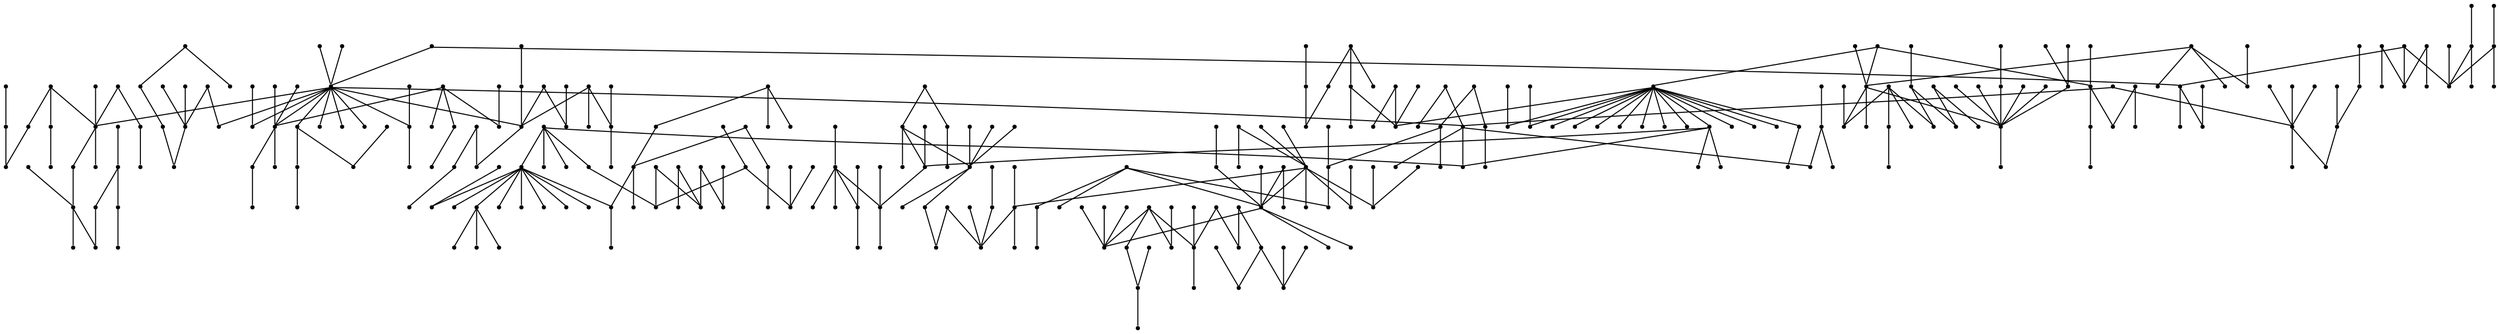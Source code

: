 strict graph  {
	graph [bb="0,0,746.92,563.16",
		overlap=vpsc,
		repulsiveforce=1.5,
		start=123
	];
	node [label="\N",
		penwidth=0.5,
		shape=point
	];
	1864	 [height=0.05,
		label=ethics,
		level=1,
		pos="-73.25000000000006,-32.450000000000045",
		width=0.05];
	1856	 [height=0.05,
		label=philosophy,
		level=1,
		pos="-72.25000000000006,-14.29000000000002",
		width=0.05];
	1864 -- 1856	 [pos="532.21,124.13 532.02,120.62 531.61,113.25 531.42,109.79"];
	3013	 [height=0.05,
		label="cell biology",
		level=1,
		pos="-285.0700000000001,273.03",
		width=0.05];
	315	 [height=0.05,
		label=biochemistry,
		level=1,
		pos="-281.7400000000001,256.77",
		width=0.05];
	3013 -- 315	 [pos="322.42,399.12 321.78,402.24 320.55,408.25 319.91,411.38"];
	1302	 [height=0.05,
		label="remote sensing",
		level=1,
		pos="-186.3800000000001,-67.856",
		width=0.05];
	1264	 [height=0.05,
		label=hydrology,
		level=1,
		pos="-199.56000000000012,-51.90500000000003",
		width=0.05];
	1302 -- 1264	 [pos="406.23,86.983 408.68,84.021 414.18,77.358 416.78,74.211"];
	1338	 [height=0.05,
		label=gis,
		level=1,
		pos="-175.12000000000012,-80.68299999999999",
		width=0.05];
	1302 -- 1338	 [pos="419.57,70.931 421.73,68.469 425.89,63.733 428.06,61.263"];
	345	 [height=0.05,
		label=evolution,
		level=1,
		pos="-168.6400000000001,84.44",
		width=0.05];
	384	 [height=0.05,
		label="population genetics",
		level=1,
		pos="-156.6400000000001,86.97999999999999",
		width=0.05];
	345 -- 384	 [pos="437.8,225.2 440.02,225.67 443.69,226.44 445.95,226.92"];
	374	 [height=0.05,
		label=ecology,
		level=1,
		pos="-180.99000000000012,27.180000000000007",
		width=0.05];
	345 -- 374	 [pos="435.52,222.9 433.64,214.2 425.91,178.34 424,169.51"];
	373	 [height=0.05,
		label=development,
		level=1,
		pos="-200.8300000000001,86.38",
		width=0.05];
	345 -- 373	 [pos="433.82,224.93 427.89,225.28 411.15,226.29 405.58,226.63"];
	326	 [height=0.05,
		label=genomics,
		level=1,
		pos="-140.9600000000001,139.68",
		width=0.05];
	345 -- 326	 [pos="462.69,278.21 458.49,269.82 441.15,235.22 436.88,226.7"];
	382	 [height=0.05,
		label=phylogenetics,
		level=1,
		pos="-168.99000000000012,71.23",
		width=0.05];
	345 -- 382	 [pos="435.87,222.74 435.81,220.18 435.69,215.87 435.63,213.43"];
	13	 [height=0.05,
		label=combustion,
		level=1,
		pos="-540.091,26.79000000000002",
		width=0.05];
	2	 [height=0.05,
		label=energy,
		level=1,
		pos="-522.3570000000001,23.00999999999999",
		width=0.05];
	13 -- 2	 [pos="80.315,163.78 76.884,164.51 69.691,166.04 66.31,166.76"];
	2152	 [height=0.05,
		label=cfd,
		level=1,
		pos="-550.2770000000002,36.30999999999999",
		width=0.05];
	13 -- 2152	 [pos="62.887,168.63 60.918,170.48 57.594,173.58 55.709,175.35"];
	561	 [height=0.05,
		label=sociology,
		level=1,
		pos="-154.91000000000008,309.40999999999997",
		width=0.05];
	555	 [height=0.05,
		label=education,
		level=1,
		pos="-167.6400000000001,320.08",
		width=0.05];
	561 -- 555	 [pos="438.49,459.14 440.93,457.09 445.63,453.15 448.08,451.09"];
	1708	 [height=0.05,
		label=demography,
		level=1,
		pos="-139.7700000000001,308.40999999999997",
		width=0.05];
	561 -- 1708	 [pos="451.51,449.65 454.42,449.46 460.01,449.09 462.93,448.9"];
	1707	 [height=0.05,
		label=criminology,
		level=1,
		pos="-147.93000000000012,297.46",
		width=0.05];
	561 -- 1707	 [pos="450.75,447.91 452.1,445.59 454.38,441.69 455.67,439.48"];
	1706	 [height=0.05,
		label=anthropology,
		level=1,
		pos="-167.17000000000013,304.24",
		width=0.05];
	561 -- 1706	 [pos="447.74,448.96 445.37,447.96 441.37,446.28 439.11,445.32"];
	467	 [height=0.05,
		label=psychology,
		level=1,
		pos="-200.7800000000001,287.03999999999996",
		width=0.05];
	327	 [height=0.05,
		label=neuroscience,
		level=1,
		pos="-212.16000000000008,230.5",
		width=0.05];
	467 -- 327	 [pos="392.79,372.74 394.52,381.33 401.65,416.73 403.4,425.45"];
	467 -- 555	 [pos="405.22,428.82 410.67,434.25 430.17,453.7 435.55,459.07"];
	556	 [height=0.05,
		label="cognitive neuroscience",
		level=1,
		pos="-220.5800000000001,324.11",
		width=0.05];
	467 -- 556	 [pos="402.94,428.99 399.74,434.98 388.45,456.12 385,462.58"];
	1741	 [height=0.05,
		label=econometrics,
		level=1,
		pos="29.969999999999914,72.30999999999999",
		width=0.05];
	1760	 [height=0.05,
		label=economics,
		level=1,
		pos="42.89999999999998,53.13999999999997",
		width=0.05];
	1741 -- 1760	 [pos="635.55,211.17 637.93,207.64 643.87,198.84 646.35,195.16"];
	844	 [height=0.05,
		label=statistics,
		level=1,
		pos="17.6099999999999,94.11999999999998",
		width=0.05];
	1741 -- 844	 [pos="623.15,232.77 625.43,228.75 631.1,218.74 633.47,214.56"];
	3431	 [height=0.05,
		label="materials chemistry",
		level=1,
		pos="-495.09000000000015,21.410000000000025",
		width=0.05];
	30	 [height=0.05,
		label="inorganic chemistry",
		level=1,
		pos="-504.5830000000001,34.00999999999998",
		width=0.05];
	3431 -- 30	 [pos="101.15,172.83 102.97,170.41 106.48,165.75 108.31,163.33"];
	1417	 [height=0.05,
		label="formal methods",
		level=1,
		pos="24.829999999999927,-42.051000000000045",
		width=0.05];
	1397	 [height=0.05,
		label="software engineering",
		level=1,
		pos="9.729999999999905,-28.700000000000045",
		width=0.05];
	1417 -- 1397	 [pos="615.69,110.43 618.5,107.95 624.8,102.37 627.78,99.737"];
	115	 [height=0.05,
		label=nanoscience,
		level=1,
		pos="-478.08000000000015,168.63",
		width=0.05];
	69	 [height=0.05,
		label=nanotechnology,
		level=1,
		pos="-493.22,167.47999999999996",
		width=0.05];
	115 -- 69	 [pos="113.2,307.98 116.11,308.2 121.7,308.62 124.62,308.84"];
	739	 [height=0.05,
		label=biodiversity,
		level=1,
		pos="-178.8900000000001,6.089999999999975",
		width=0.05];
	374 -- 739	 [pos="423.77,165.59 424.16,161.68 425.04,152.86 425.45,148.7"];
	733	 [height=0.05,
		label=conservation,
		level=1,
		pos="-196.41000000000008,14.810000000000002",
		width=0.05];
	374 -- 733	 [pos="422.15,166.4 419.29,164.1 412.85,158.94 409.81,156.5"];
	726	 [height=0.05,
		label="conservation biology",
		level=1,
		pos="-157.24000000000012,12.70999999999998",
		width=0.05];
	374 -- 726	 [pos="425.13,166.59 429.43,163.97 441.4,156.68 445.73,154.04"];
	732	 [height=0.05,
		label=entomology,
		level=1,
		pos="-173.35000000000008,16.44999999999999",
		width=0.05];
	374 -- 732	 [pos="424.77,165.86 426.25,163.79 428.75,160.28 430.16,158.3"];
	768	 [height=0.05,
		label=biogeography,
		level=1,
		pos="-189.0900000000001,7.910000000000025",
		width=0.05];
	374 -- 768	 [pos="422.83,165.76 421.32,162.18 417.94,154.14 416.34,150.34"];
	728	 [height=0.05,
		label=biology,
		level=1,
		pos="-204.54000000000013,26.980000000000018",
		width=0.05];
	374 -- 728	 [pos="421.73,167.52 417.39,167.49 406.59,167.4 402.07,167.36"];
	727	 [height=0.05,
		label="climate change",
		level=1,
		pos="-191.6300000000001,-15.629999999999995",
		width=0.05];
	374 -- 727	 [pos="423.12,165.7 421.37,158.66 415.11,133.46 413.38,126.51"];
	729	 [height=0.05,
		label="evolutionary biology",
		level=1,
		pos="-168.9600000000001,32.11999999999999",
		width=0.05];
	374 -- 729	 [pos="425.46,168.31 427.78,169.26 431.71,170.88 433.93,171.79"];
	744	 [height=0.05,
		label="environmental science",
		level=1,
		pos="-193.47000000000008,30.959999999999965",
		width=0.05];
	374 -- 744	 [pos="421.63,168.13 419.21,168.86 415.14,170.09 412.83,170.79"];
	493	 [height=0.05,
		label=pharmacology,
		level=1,
		pos="-224.17000000000013,219.34999999999997",
		width=0.05];
	327 -- 493	 [pos="390.94,369.49 388.63,367.35 384.2,363.24 381.88,361.09"];
	476	 [height=0.05,
		label=neuroimaging,
		level=1,
		pos="-213.5700000000001,250.7",
		width=0.05];
	327 -- 476	 [pos="392.28,372.72 392.02,376.48 391.43,384.92 391.15,388.9"];
	481	 [height=0.05,
		label=neurodegeneration,
		level=1,
		pos="-203.81000000000012,212.76999999999998",
		width=0.05];
	327 -- 481	 [pos="393.18,369.22 394.73,365.93 398.22,358.52 399.87,355.02"];
	313	 [height=0.05,
		label=genetics,
		level=1,
		pos="-197.66000000000008,187.27999999999997",
		width=0.05];
	327 -- 313	 [pos="406.28,329.5 403.9,336.61 395.37,362.04 393.01,369.06"];
	489	 [height=0.05,
		label=neurology,
		level=1,
		pos="-221.7700000000001,243.14",
		width=0.05];
	327 -- 489	 [pos="391.23,372.41 389.39,374.84 385.84,379.5 383.99,381.94"];
	506	 [height=0.05,
		label=autism,
		level=1,
		pos="-200.2600000000001,236.38",
		width=0.05];
	327 -- 506	 [pos="394.27,371.78 396.57,372.91 400.45,374.83 402.65,375.92"];
	474	 [height=0.05,
		label="biomedical engineering",
		level=1,
		pos="-229.41000000000008,236.09999999999997",
		width=0.05];
	327 -- 474	 [pos="390.56,371.46 387.22,372.54 380.23,374.82 376.94,375.88"];
	472	 [height=0.05,
		label=psychiatry,
		level=1,
		pos="-227.67000000000013,252.56",
		width=0.05];
	327 -- 472	 [pos="391.19,372.59 388.33,376.65 381.22,386.78 378.24,391.01"];
	488	 [height=0.05,
		label=fmri,
		level=1,
		pos="-190.0900000000001,220.95",
		width=0.05];
	327 -- 488	 [pos="394.14,370.11 398.21,368.35 408.33,363.97 412.57,362.14"];
	533	 [height=0.05,
		label=physiology,
		level=1,
		pos="-203.8800000000001,247.33999999999997",
		width=0.05];
	327 -- 533	 [pos="393.3,372.66 394.9,375.92 398.26,382.75 399.84,385.96"];
	473	 [height=0.05,
		label=stress,
		level=1,
		pos="-190.0200000000001,239.64",
		width=0.05];
	327 -- 473	 [pos="394.15,371.58 398.22,373.26 408.38,377.45 412.63,379.21"];
	525	 [height=0.05,
		label=neurobiology,
		level=1,
		pos="-231.48000000000013,226.27999999999997",
		width=0.05];
	327 -- 525	 [pos="390.63,370.47 387.04,369.69 378.97,367.93 375.16,367.1"];
	471	 [height=0.05,
		label=addiction,
		level=1,
		pos="-214.68000000000012,214.20999999999998",
		width=0.05];
	327 -- 471	 [pos="392.1,368.86 391.62,365.74 390.68,359.72 390.2,356.59"];
	485	 [height=0.05,
		label=vision,
		level=1,
		pos="-202.91000000000008,222.44",
		width=0.05];
	327 -- 485	 [pos="393.85,369.6 395.48,368.18 398.12,365.88 399.87,364.35"];
	470	 [height=0.05,
		label=cognition,
		level=1,
		pos="-217.98800000000006,222.42000000000002",
		width=0.05];
	327 -- 470	 [pos="391.16,369.12 386.36,362.48 369.21,338.7 364.48,332.14"];
	3177	 [height=0.05,
		label="statistical mechanics",
		level=1,
		pos="-309.5300000000001,310.49",
		width=0.05];
	3012	 [height=0.05,
		label=biophysics,
		level=1,
		pos="-303.3100000000001,291.38",
		width=0.05];
	3177 -- 3012	 [pos="300.68,433.51 299.53,437.05 296.93,445.03 295.71,448.8"];
	70	 [height=0.05,
		label=physics,
		level=1,
		pos="-540.5190000000001,162.75",
		width=0.05];
	619	 [height=0.05,
		label=mathematics,
		level=1,
		pos="-550.235,165.59999999999997",
		width=0.05];
	70 -- 619	 [pos="62.177,303.66 60.413,304.18 57.79,304.95 56.072,305.45"];
	618	 [height=0.05,
		label=astrophysics,
		level=1,
		pos="-549.1330000000002,181.0",
		width=0.05];
	70 -- 618	 [pos="63.256,304.8 61.657,308.18 58.058,315.8 56.359,319.4"];
	51	 [height=0.05,
		label="materials science",
		level=1,
		pos="-518.205,132.3",
		width=0.05];
	70 -- 51	 [pos="85.165,274.3 81.255,279.63 68.911,296.48 65.15,301.61"];
	617	 [height=0.05,
		label=optics,
		level=1,
		pos="-561.2490000000001,186.66999999999996",
		width=0.05];
	70 -- 617	 [pos="62.691,304.68 58.944,309.01 48.499,321.06 44.714,325.42"];
	3961	 [height=0.05,
		label="social media",
		level=1,
		pos="-231.03600000000006,205.7988",
		width=0.05];
	3551	 [height=0.05,
		label="political communication",
		level=1,
		pos="-230.68320000000006,206.42680000000001",
		width=0.05];
	3961 -- 3551	 [pos="259.89,192.31 258.2,189.29 254.94,183.5 253.24,180.47"];
	3123	 [height=0.05,
		label="dynamical systems",
		level=1,
		pos="93.54999999999995,138.18",
		width=0.05];
	2377	 [height=0.05,
		label=control,
		level=1,
		pos="78.95999999999992,141.44",
		width=0.05];
	3123 -- 2377	 [pos="685.31,281.4 688.11,280.77 693.5,279.57 696.31,278.94"];
	3463	 [height=0.05,
		label=modeling,
		level=1,
		pos="104.66999999999996,89.35999999999999",
		width=0.05];
	1464	 [height=0.05,
		label=simulation,
		level=1,
		pos="82.59999999999991,88.39999999999998",
		width=0.05];
	3463 -- 1464	 [pos="689.21,228.85 693.48,229.04 703.3,229.46 707.4,229.64"];
	854	 [height=0.05,
		label="data science",
		level=1,
		pos="-10.60000000000008,117.34999999999997",
		width=0.05];
	659	 [height=0.05,
		label="machine learning",
		level=1,
		pos="2.839999999999918,117.86000000000001",
		width=0.05];
	854 -- 659	 [pos="605.31,258.14 602.71,258.04 598.32,257.87 595.84,257.78"];
	644	 [height=0.05,
		label=nanophotonics,
		level=1,
		pos="-584.573,257.62",
		width=0.05];
	633	 [height=0.05,
		label=plasmonics,
		level=1,
		pos="-577.496,236.27999999999997",
		width=0.05];
	644 -- 633	 [pos="26.421,378.61 25.053,382.74 21.902,392.24 20.589,396.2"];
	3250	 [height=0.05,
		label="quantum optics",
		level=1,
		pos="-582.2710000000001,275.15999999999997",
		width=0.05];
	644 -- 3250	 [pos="20.244,399.86 20.689,403.25 21.623,410.36 22.061,413.71"];
	2571	 [height=0.05,
		label=geology,
		level=1,
		pos="-225.8900000000001,-95.19799999999998",
		width=0.05];
	1305	 [height=0.05,
		label=geomorphology,
		level=1,
		pos="-214.62000000000012,-74.97400000000005",
		width=0.05];
	2571 -- 1305	 [pos="389.06,63.799 386.99,60.074 381.82,50.794 379.66,46.913"];
	2586	 [height=0.05,
		label=geophysics,
		level=1,
		pos="-239.7700000000001,-96.26100000000002",
		width=0.05];
	2571 -- 2586	 [pos="376.51,44.996 373.83,44.791 369.3,44.444 366.73,44.247"];
	2584	 [height=0.05,
		label=geochemistry,
		level=1,
		pos="-229.5100000000001,-113.16899999999998",
		width=0.05];
	2571 -- 2584	 [pos="378.3,43.239 377.6,39.762 376.13,32.473 375.44,29.046"];
	247	 [height=0.05,
		label=inflammation,
		level=1,
		pos="-347.5000000000001,195.62",
		width=0.05];
	205	 [height=0.05,
		label=immunology,
		level=1,
		pos="-342.42000000000013,210.45",
		width=0.05];
	247 -- 205	 [pos="261.53,348.99 260.56,346.14 258.68,340.66 257.7,337.81"];
	12	 [height=0.05,
		label=catalysis,
		level=1,
		pos="-518.9190000000001,46.89999999999996",
		width=0.05];
	12 -- 30	 [pos="87.409,185.68 90.28,183.1 95.92,178.03 98.56,175.65"];
	12 -- 2	 [pos="85.381,185.38 84.735,180.9 83.107,169.58 82.472,165.17"];
	29	 [height=0.05,
		label="organic chemistry",
		level=1,
		pos="-521.2940000000001,41.40599999999999",
		width=0.05];
	12 -- 29	 [pos="84.872,185.45 82.725,180.49 76.742,166.65 74.573,161.64"];
	28	 [height=0.05,
		label=electrochemistry,
		level=1,
		pos="-514.6210000000001,87.75",
		width=0.05];
	12 -- 28	 [pos="89.718,225.91 88.965,218.75 86.587,196.16 85.863,189.27"];
	1243	 [height=0.05,
		label=microfluidics,
		level=1,
		pos="-517.9140000000001,201.58999999999997",
		width=0.05];
	109	 [height=0.05,
		label=mems,
		level=1,
		pos="-505.0250000000001,185.84999999999997",
		width=0.05];
	1243 -- 109	 [pos="98.355,327.66 95.962,330.59 90.578,337.16 88.036,340.27"];
	154	 [height=0.05,
		label=bioengineering,
		level=1,
		pos="-448.3900000000001,224.01999999999998",
		width=0.05];
	133	 [height=0.05,
		label=biomaterials,
		level=1,
		pos="-446.9100000000001,206.59999999999997",
		width=0.05];
	154 -- 133	 [pos="157.5,348.82 157.21,352.19 156.61,359.26 156.33,362.58"];
	5826	 [height=0.05,
		label=materials,
		level=1,
		pos="-545.6140000000001,109.66999999999999",
		width=0.05];
	97	 [height=0.05,
		label=chemistry,
		level=1,
		pos="-532.861,119.31",
		width=0.05];
	5826 -- 97	 [pos="70.145,258.48 67.698,256.63 62.988,253.07 60.533,251.22"];
	4822	 [height=0.05,
		label=religion,
		level=1,
		pos="-84.7000000000001,336.34",
		width=0.05];
	2816	 [height=0.05,
		label=politics,
		level=1,
		pos="-100.11000000000013,331.83",
		width=0.05];
	4822 -- 2816	 [pos="506.35,472.74 509.3,473.61 515,475.27 517.96,476.14"];
	1519	 [height=0.05,
		label=robotics,
		level=1,
		pos="76.1099999999999,155.07",
		width=0.05];
	2389	 [height=0.05,
		label="control theory",
		level=1,
		pos="98.12,157.97999999999996",
		width=0.05];
	1519 -- 2389	 [pos="682.71,295.7 686.96,296.26 696.76,297.55 700.85,298.09"];
	841	 [height=0.05,
		label="computer vision",
		level=1,
		pos="44.40999999999997,142.21999999999997",
		width=0.05];
	1519 -- 841	 [pos="650.68,283.27 656.14,285.48 673.13,292.37 678.81,294.67"];
	2376	 [height=0.05,
		label=biomechanics,
		level=1,
		pos="85.21999999999991,175.87",
		width=0.05];
	1519 -- 2376	 [pos="681.52,297.35 683.28,301.37 687.34,310.64 689.03,314.49"];
	1519 -- 2377	 [pos="681.12,293.3 681.67,290.67 682.6,286.22 683.13,283.7"];
	113	 [height=0.05,
		label=biosensors,
		level=1,
		pos="-481.93000000000006,155.01",
		width=0.05];
	113 -- 69	 [pos="112.73,306.31 114.9,303.92 119.07,299.31 121.25,296.91"];
	76	 [height=0.05,
		label="thin films",
		level=1,
		pos="-503.30000000000007,120.45999999999998",
		width=0.05];
	76 -- 51	 [pos="88.193,271.21 91.179,268.83 97.043,264.18 99.789,262"];
	1779	 [height=0.05,
		label="graph theory",
		level=1,
		pos="-27.37000000000006,131.14999999999998",
		width=0.05];
	846	 [height=0.05,
		label=algorithms,
		level=1,
		pos="-13.650000000000148,127.28999999999996",
		width=0.05];
	1779 -- 846	 [pos="588.78,268.26 586.13,269 581.65,270.26 579.11,270.98"];
	4821	 [height=0.05,
		label=history,
		level=1,
		pos="-82.65000000000015,326.51",
		width=0.05];
	4821 -- 2816	 [pos="506.32,471.62 509.7,470.59 516.78,468.44 520.11,467.42"];
	634	 [height=0.05,
		label=optoelectronics,
		level=1,
		pos="-580.045,207.55",
		width=0.05];
	622	 [height=0.05,
		label=photonics,
		level=1,
		pos="-569.7390000000001,212.39",
		width=0.05];
	634 -- 622	 [pos="32.844,351.82 30.972,350.94 28.191,349.63 26.368,348.77"];
	431	 [height=0.05,
		label="public policy",
		level=1,
		pos="-272.20600000000013,137.83199999999997",
		width=0.05];
	4417	 [height=0.05,
		label="public administration",
		level=1,
		pos="-273.9620000000001,141.42399999999998",
		width=0.05];
	431 -- 4417	 [pos="322.17,297.02 320.54,300.35 316.87,307.86 315.14,311.4"];
	415	 [height=0.05,
		label="political science",
		level=1,
		pos="-269.8600000000001,133.53999999999996",
		width=0.05];
	431 -- 415	 [pos="333.79,275.58 331.63,279.53 326.25,289.38 324,293.5"];
	1656	 [height=0.05,
		label="wireless networks",
		level=1,
		pos="-12.450000000000102,329.41999999999996",
		width=0.05];
	1674	 [height=0.05,
		label="mobile computing",
		level=1,
		pos="-24.69000000000011,341.56",
		width=0.05];
	1656 -- 1674	 [pos="590.62,471.27 588.27,473.6 583.75,478.08 581.4,480.42"];
	1624	 [height=0.05,
		label="computer networks",
		level=1,
		pos="2.8099999999999454,316.47999999999996",
		width=0.05];
	1656 -- 1624	 [pos="605.97,458.04 603.14,460.44 596.76,465.84 593.75,468.39"];
	317	 [height=0.05,
		label="cancer biology",
		level=1,
		pos="-266.3000000000001,210.59999999999997",
		width=0.05];
	282	 [height=0.05,
		label="molecular biology",
		level=1,
		pos="-255.7500000000001,217.49",
		width=0.05];
	317 -- 282	 [pos="347.18,356.78 345.23,355.51 342,353.4 340.01,352.1"];
	2034	 [height=0.05,
		label="embedded systems",
		level=1,
		pos="-1.7300000000000182,-116.07299999999998",
		width=0.05];
	2030	 [height=0.05,
		label="computer architecture",
		level=1,
		pos="-10.030000000000143,-104.85700000000003",
		width=0.05];
	2034 -- 2030	 [pos="595.84,33.75 597.44,31.581 600.15,27.922 601.68,25.846"];
	1	 [height=0.05,
		label=sustainability,
		level=1,
		pos="-524.831,5.420000000000016",
		width=0.05];
	1 -- 2	 [pos="81.948,161.49 81.469,158.09 80.466,150.95 79.994,147.6"];
	842	 [height=0.05,
		label="big data",
		level=1,
		pos="6.689999999999941,178.03999999999996",
		width=0.05];
	1591	 [height=0.05,
		label="cloud computing",
		level=1,
		pos="9.849999999999909,237.26",
		width=0.05];
	842 -- 1591	 [pos="611.36,320.37 611.84,329.36 613.82,366.45 614.31,375.58"];
	842 -- 659	 [pos="607.54,260.23 608.12,269.36 610.53,307.05 611.12,316.33"];
	643	 [height=0.05,
		label=metamaterials,
		level=1,
		pos="-591.67,240.45",
		width=0.05];
	633 -- 643	 [pos="25.336,377.15 22.616,377.95 17.381,379.49 14.652,380.29"];
	633 -- 622	 [pos="34.222,354.63 32.765,359.11 29.091,370.43 27.659,374.84"];
	1766	 [height=0.05,
		label=law,
		level=1,
		pos="52.57999999999993,37.239999999999995",
		width=0.05];
	1766 -- 1760	 [pos="648.65,191.55 650.59,188.37 654.4,182.11 656.18,179.19"];
	397	 [height=0.05,
		label="political economy",
		level=1,
		pos="-232.10000000000008,90.03999999999999",
		width=0.05];
	373 -- 397	 [pos="401.69,226.98 396.04,227.64 380.28,229.49 374.57,230.16"];
	146	 [height=0.05,
		label="tissue engineering",
		level=1,
		pos="-422.3400000000001,208.41999999999996",
		width=0.05];
	168	 [height=0.05,
		label="stem cells",
		level=1,
		pos="-397.4800000000001,206.19",
		width=0.05];
	146 -- 168	 [pos="205.14,346.72 200.47,347.14 188.7,348.2 184.11,348.62"];
	146 -- 133	 [pos="180.31,348.64 175.69,348.3 164.05,347.43 159.51,347.09"];
	4500	 [height=0.05,
		label="consumer behavior",
		level=1,
		pos="-93.30000000000013,415.33000000000004",
		width=0.05];
	4524	 [height=0.05,
		label="decision making",
		level=1,
		pos="-79.97000000000008,421.0",
		width=0.05];
	4500 -- 4524	 [pos="513.35,556.57 515.93,557.67 520.28,559.52 522.75,560.57"];
	2915	 [height=0.05,
		label=marketing,
		level=1,
		pos="-109.1400000000001,410.02",
		width=0.05];
	4500 -- 2915	 [pos="497.37,551.04 500.41,552.05 506.26,554.01 509.31,555.03"];
	2175	 [height=0.05,
		label="heat transfer",
		level=1,
		pos="-563.574,41.86999999999999",
		width=0.05];
	2187	 [height=0.05,
		label="fluid mechanics",
		level=1,
		pos="-577.43,41.489999999999995",
		width=0.05];
	2175 -- 2187	 [pos="38.831,182.17 36.152,182.1 31.631,181.97 29.067,181.9"];
	2175 -- 2152	 [pos="52.215,177.54 49.644,178.62 45.306,180.43 42.845,181.46"];
	3893	 [height=0.05,
		label="numerical analysis",
		level=1,
		pos="-599.8916,15.100000000000023",
		width=0.05];
	3756	 [height=0.05,
		label="applied mathematics",
		level=1,
		pos="-587.8760000000001,26.55000000000001",
		width=0.05];
	3893 -- 3756	 [pos="15.221,165.5 12.915,163.3 8.4774,159.08 6.1638,156.87"];
	1639	 [height=0.05,
		label=systems,
		level=1,
		pos="51.059999999999945,329.82",
		width=0.05];
	1623	 [height=0.05,
		label=networks,
		level=1,
		pos="35.89999999999998,324.71",
		width=0.05];
	1639 -- 1623	 [pos="642.33,465.69 645.23,466.68 650.83,468.56 653.75,469.55"];
	2804	 [height=0.05,
		label="social movements",
		level=1,
		pos="-136.68000000000012,343.74",
		width=0.05];
	562	 [height=0.05,
		label=gender,
		level=1,
		pos="-127.91000000000008,336.13",
		width=0.05];
	2804 -- 562	 [pos="475.29,477.68 473.75,479.02 471.25,481.19 469.58,482.63"];
	4285	 [height=0.05,
		label="computational fluid dynamics",
		level=1,
		pos="-586.668,46.709999999999965",
		width=0.05];
	3757	 [height=0.05,
		label=turbulence,
		level=1,
		pos="-592.3640000000001,49.749999999999986",
		width=0.05];
	4285 -- 3757	 [pos="14.008,189.15 14.738,188.76 15.575,188.31 16.285,187.93"];
	1460	 [height=0.05,
		label="power systems",
		level=1,
		pos="93.26999999999998,75.51999999999997",
		width=0.05];
	1482	 [height=0.05,
		label="smart grid",
		level=1,
		pos="110.2399999999999,64.06999999999998",
		width=0.05];
	1460 -- 1482	 [pos="699.41,214.82 702.56,212.7 709.65,207.91 713,205.65"];
	1481	 [height=0.05,
		label="renewable energy",
		level=1,
		pos="123.71999999999991,68.67999999999999",
		width=0.05];
	1460 -- 1481	 [pos="699.84,215.43 705.35,214.2 720.69,210.75 726.25,209.5"];
	840	 [height=0.05,
		label=optimization,
		level=1,
		pos="53.89999999999998,89.25999999999999",
		width=0.05];
	1460 -- 840	 [pos="660.59,228.88 667.49,226.47 689.27,218.87 695.91,216.56"];
	2821	 [height=0.05,
		label=culture,
		level=1,
		pos="-114.90000000000009,338.96",
		width=0.05];
	2821 -- 562	 [pos="478.7,476.93 481.21,477.48 485.46,478.4 487.86,478.93"];
	2239	 [height=0.05,
		label=depression,
		level=1,
		pos="-174.2800000000001,244.95",
		width=0.05];
	2239 -- 473	 [pos="416.48,380.65 419.5,381.67 425.31,383.63 428.34,384.65"];
	2494	 [height=0.05,
		label=privacy,
		level=1,
		pos="26.120000000000005,367.87",
		width=0.05];
	1637	 [height=0.05,
		label=security,
		level=1,
		pos="29.93999999999994,348.09999999999997",
		width=0.05];
	2494 -- 1637	 [pos="634.16,490.28 633.45,493.95 631.85,502.21 631.1,506.11"];
	1922	 [height=0.05,
		label="social psychology",
		level=1,
		pos="-228.74200000000008,209.24",
		width=0.05];
	1169	 [height=0.05,
		label=emotion,
		level=1,
		pos="-223.46800000000007,215.24",
		width=0.05];
	1922 -- 1169	 [pos="334.46,292.95 329.83,287.69 315.25,271.1 310.8,266.04"];
	1937	 [height=0.05,
		label=personality,
		level=1,
		pos="-231.58400000000006,207.43",
		width=0.05];
	1922 -- 1937	 [pos="307.76,263.45 305.03,261.71 299.78,258.37 297.04,256.63"];
	1938	 [height=0.05,
		label="political psychology",
		level=1,
		pos="-229.53960000000006,208.17919999999998",
		width=0.05];
	1922 -- 1938	 [pos="308.19,262.82 304.52,257.93 294.15,244.15 290.7,239.55"];
	135	 [height=0.05,
		label=nanoparticles,
		level=1,
		pos="-472.98,212.72999999999996",
		width=0.05];
	108	 [height=0.05,
		label="drug delivery",
		level=1,
		pos="-470.82000000000016,192.81",
		width=0.05];
	135 -- 108	 [pos="133.55,335.01 133.15,338.71 132.25,347.03 131.82,350.96"];
	1170	 [height=0.05,
		label=language,
		level=1,
		pos="-216.97400000000005,219.86200000000002",
		width=0.05];
	1170 -- 470	 [pos="364.06,328.46 365.04,325.99 366.69,321.82 367.63,319.45"];
	72	 [height=0.05,
		label="chemical engineering",
		level=1,
		pos="-541.7520000000001,132.57",
		width=0.05];
	72 -- 51	 [pos="84.517,272.68 80.181,272.73 69.376,272.85 64.856,272.9"];
	2266	 [height=0.05,
		label="environmental engineering",
		level=1,
		pos="-557.5200000000001,131.72999999999996",
		width=0.05];
	72 -- 2266	 [pos="60.884,272.83 57.858,272.67 52.035,272.36 48.999,272.2"];
	1923	 [height=0.05,
		label=motivation,
		level=1,
		pos="-225.62200000000007,212.26",
		width=0.05];
	1169 -- 1923	 [pos="334.55,292.73 332.4,289.75 328.16,283.89 326.18,281.14"];
	1169 -- 470	 [pos="362.09,328.91 357.58,323.01 341.46,301.88 337.02,296.06"];
	1767	 [height=0.05,
		label="industrial organization",
		level=1,
		pos="39.549999999999955,36.47000000000001",
		width=0.05];
	1767 -- 1760	 [pos="647.11,191.72 646.49,188.63 645.22,182.29 644.55,178.97"];
	2187 -- 3757	 [pos="25.309,182.86 22.443,184.45 16.928,187.5 14.052,189.09"];
	2187 -- 3756	 [pos="25.859,180.01 23.767,177.02 19.658,171.14 17.734,168.39"];
	981	 [height=0.05,
		label="social networks",
		level=1,
		pos="2.9899999999998954,155.28999999999996",
		width=0.05];
	837	 [height=0.05,
		label="data mining",
		level=1,
		pos="-4.280000000000086,141.71999999999997",
		width=0.05];
	981 -- 837	 [pos="601.18,283.74 602.57,286.35 605.26,291.36 606.66,293.98"];
	1582	 [height=0.05,
		label=medicine,
		level=1,
		pos="-220.9500000000001,20.660000000000025",
		width=0.05];
	1582 -- 728	 [pos="398.02,166.57 394.87,165.36 388.81,163.02 385.65,161.8"];
	1594	 [height=0.05,
		label="distributed systems",
		level=1,
		pos="16.959999999999923,288.09999999999997",
		width=0.05];
	1594 -- 1591	 [pos="614.72,379.8 615.89,388.17 620.08,418.09 621.23,426.34"];
	1594 -- 1623	 [pos="622.54,430.43 625.86,436.84 636.34,457.09 639.53,463.27"];
	1594 -- 1624	 [pos="620.6,430.32 617.99,435.55 610.64,450.31 608.19,455.23"];
	662	 [height=0.05,
		label="systems biology",
		level=1,
		pos="-72.13000000000005,150.82999999999998",
		width=0.05];
	3998	 [height=0.05,
		label="synthetic biology",
		level=1,
		pos="-83.90000000000015,152.94",
		width=0.05];
	662 -- 3998	 [pos="530.6,291.52 528.43,291.91 524.83,292.55 522.61,292.95"];
	346	 [height=0.05,
		label=bioinformatics,
		level=1,
		pos="-63.96000000000009,138.43",
		width=0.05];
	662 -- 346	 [pos="539.61,280.31 538.04,282.69 535.02,287.27 533.45,289.66"];
	242	 [height=0.05,
		label="infectious diseases",
		level=1,
		pos="-357.2500000000001,201.57999999999998",
		width=0.05];
	242 -- 205	 [pos="260.33,349.72 257.49,348.02 252.01,344.74 249.15,343.03"];
	243	 [height=0.05,
		label=oncology,
		level=1,
		pos="-348.7800000000001,223.15999999999997",
		width=0.05];
	243 -- 205	 [pos="261.16,352.79 259.93,355.25 257.86,359.4 256.68,361.75"];
	283	 [height=0.05,
		label="microbial ecology",
		level=1,
		pos="-324.6200000000001,238.34999999999997",
		width=0.05];
	241	 [height=0.05,
		label=microbiology,
		level=1,
		pos="-303.79000000000013,220.07999999999998",
		width=0.05];
	283 -- 241	 [pos="299.41,361.64 295.65,364.94 285.15,374.14 281.35,377.48"];
	1085	 [height=0.05,
		label=biogeochemistry,
		level=1,
		pos="-343.3200000000001,254.05",
		width=0.05];
	283 -- 1085	 [pos="278.22,380.16 274.6,383.19 266.28,390.19 262.81,393.1"];
	53	 [height=0.05,
		label="energy storage",
		level=1,
		pos="-503.31000000000006,81.07999999999997",
		width=0.05];
	53 -- 28	 [pos="91.717,227.07 93.904,225.78 97.594,223.6 99.687,222.37"];
	4422	 [height=0.05,
		label=governance,
		level=1,
		pos="-274.7240000000001,144.55399999999997",
		width=0.05];
	4422 -- 4417	 [pos="313.73,315.24 313,318.24 311.6,324.02 310.86,327.03"];
	1009	 [height=0.05,
		label="human-computer interaction",
		level=1,
		pos="-16.280000000000143,30.389999999999972",
		width=0.05];
	2851	 [height=0.05,
		label="ubiquitous computing",
		level=1,
		pos="-16.94400000000013,25.391999999999996",
		width=0.05];
	1009 -- 2851	 [pos="588.03,168.79 587.41,164.1 585.83,152.26 585.22,147.64"];
	838	 [height=0.05,
		label="artificial intelligence",
		level=1,
		pos="-4.400000000000091,54.66000000000001",
		width=0.05];
	1009 -- 838	 [pos="599.24,193.12 597.01,188.56 591.38,177.07 589.19,172.58"];
	799	 [height=0.05,
		label="marine ecology",
		level=1,
		pos="-141.3800000000001,11.180000000000007",
		width=0.05];
	726 -- 799	 [pos="449.27,152.88 452.32,152.59 458.18,152.02 461.23,151.73"];
	789	 [height=0.05,
		label="evolutionary ecology",
		level=1,
		pos="-146.2500000000001,-5.1299999999999955",
		width=0.05];
	726 -- 789	 [pos="448.34,151.42 450.38,148.11 454.98,140.66 457.15,137.14"];
	787	 [height=0.05,
		label="community ecology",
		level=1,
		pos="-154.56000000000012,0.8899999999999864",
		width=0.05];
	726 -- 787	 [pos="447.75,151.22 448.24,149.04 449.06,145.43 449.56,143.2"];
	3159	 [height=0.05,
		label="soft matter",
		level=1,
		pos="-316.7100000000001,297.47999999999996",
		width=0.05];
	3012 -- 3159	 [pos="299.62,432.49 297.04,433.66 292.1,435.91 289.52,437.08"];
	3163	 [height=0.05,
		label="molecular dynamics",
		level=1,
		pos="-298.2800000000001,308.45",
		width=0.05];
	3012 -- 3163	 [pos="301.8,433.57 302.77,436.87 304.81,443.79 305.77,447.05"];
	3012 -- 315	 [pos="321.67,398.99 317.89,405.06 305.96,424.2 302.32,430.04"];
	3161	 [height=0.05,
		label="physical chemistry",
		level=1,
		pos="-324.0100000000001,310.07",
		width=0.05];
	3012 -- 3161	 [pos="299.9,432.97 296.16,436.35 285.73,445.76 281.95,449.18"];
	2736	 [height=0.05,
		label="corporate governance",
		level=1,
		pos="58.31599999999992,78.00799999999997",
		width=0.05];
	2742	 [height=0.05,
		label="corporate finance",
		level=1,
		pos="58.49127999999992,78.02063999999997",
		width=0.05];
	2736 -- 2742	 [pos="685.81,255.02 690.05,255.33 699.8,256.03 703.87,256.33"];
	2731	 [height=0.05,
		label=auditing,
		level=1,
		pos="58.06799999999993,75.30999999999999",
		width=0.05];
	2736 -- 2731	 [pos="682.74,243.5 682.98,246.11 683.39,250.51 683.62,253"];
	405	 [height=0.05,
		label="comparative politics",
		level=1,
		pos="-251.79000000000013,110.36999999999998",
		width=0.05];
	405 -- 397	 [pos="371.18,231.74 367.62,235.41 357.69,245.65 354.1,249.36"];
	405 -- 415	 [pos="351.59,252.25 348.32,256.44 339.22,268.11 335.92,272.34"];
	577	 [height=0.05,
		label=innovation,
		level=1,
		pos="-156.93000000000012,366.83",
		width=0.05];
	585	 [height=0.05,
		label=design,
		level=1,
		pos="-148.2600000000001,360.94",
		width=0.05];
	577 -- 585	 [pos="449.31,506.05 450.88,504.98 453.22,503.39 454.76,502.35"];
	589	 [height=0.05,
		label=entrepreneurship,
		level=1,
		pos="-160.5100000000001,355.03999999999996",
		width=0.05];
	577 -- 589	 [pos="447.08,505.34 446.42,503.17 445.32,499.57 444.65,497.35"];
	586	 [height=0.05,
		label=strategy,
		level=1,
		pos="-144.18000000000012,388.39",
		width=0.05];
	577 -- 586	 [pos="448.64,508.88 450.99,512.85 456.84,522.74 459.29,526.88"];
	559	 [height=0.05,
		label=technology,
		level=1,
		pos="-165.4400000000001,345.90999999999997",
		width=0.05];
	577 -- 559	 [pos="439.91,488.2 441.56,492.24 445.35,501.56 446.93,505.44"];
	2787	 [height=0.05,
		label="cognitive psychology",
		level=1,
		pos="-234.2600000000001,329.53999999999996",
		width=0.05];
	2787 -- 556	 [pos="382.31,465.13 379.68,466.18 374.63,468.18 372,469.23"];
	3067	 [height=0.05,
		label="statistical physics",
		level=1,
		pos="69.7299999999999,361.76",
		width=0.05];
	1638	 [height=0.05,
		label="complex systems",
		level=1,
		pos="53.799999999999955,350.41999999999996",
		width=0.05];
	3067 -- 1638	 [pos="659.84,491.83 662.8,493.93 669.45,498.67 672.6,500.9"];
	54	 [height=0.05,
		label=nanomaterials,
		level=1,
		pos="-510.0910000000001,72.27999999999996",
		width=0.05];
	54 -- 28	 [pos="90.505,226.21 91.374,223.24 93.047,217.53 93.919,214.56"];
	1007	 [height=0.05,
		label="cognitive science",
		level=1,
		pos="-12.710000000000093,20.819999999999993",
		width=0.05];
	1682	 [height=0.05,
		label=psycholinguistics,
		level=1,
		pos="0.0,0.0",
		width=0.05];
	1007 -- 1682	 [pos="592.86,159.54 595.2,155.71 601.03,146.16 603.47,142.16"];
	1683	 [height=0.05,
		label="philosophy of mind",
		level=1,
		pos="-34.14000000000016,3.4399999999999977",
		width=0.05];
	1007 -- 1683	 [pos="590.45,160.04 586.58,156.9 575.78,148.14 571.87,144.97"];
	1007 -- 838	 [pos="599.73,193.2 598.3,187.38 593.84,169.24 592.35,163.17"];
	3371	 [height=0.05,
		label="physical activity",
		level=1,
		pos="7.77505599999995,200.19187200000002",
		width=0.05];
	3356	 [height=0.05,
		label=obesity,
		level=1,
		pos="7.757839999999987,200.168768",
		width=0.05];
	3371 -- 3356	 [pos="674.7,378.97 676.77,381.74 680.74,387.08 682.81,389.86"];
	1690	 [height=0.05,
		label=linguistics,
		level=1,
		pos="2.607999999999993,-2.6440000000000055",
		width=0.05];
	1682 -- 1690	 [pos="606.17,138.74 608.78,136.09 613.91,130.89 616.31,128.46"];
	304	 [height=0.05,
		label=biotechnology,
		level=1,
		pos="-314.6200000000001,212.11",
		width=0.05];
	241 -- 304	 [pos="299.09,359.2 297,357.65 293.46,355.05 291.46,353.58"];
	241 -- 282	 [pos="346.76,357.96 338.86,358.39 310.58,359.91 302.78,360.33"];
	241 -- 205	 [pos="298.7,359.92 291.93,358.23 270.57,352.9 264.06,351.28"];
	3256	 [height=0.05,
		label="quantum information",
		level=1,
		pos="-583.286,289.96",
		width=0.05];
	3250 -- 3256	 [pos="22.175,417.34 21.98,420.18 21.605,425.64 21.41,428.49"];
	1518	 [height=0.05,
		label="computer graphics",
		level=1,
		pos="45.819999999999936,159.19",
		width=0.05];
	1518 -- 841	 [pos="649.13,284.4 649.39,287.54 649.93,293.99 650.21,297.37"];
	2792	 [height=0.05,
		label=learning,
		level=1,
		pos="-230.1900000000001,374.76",
		width=0.05];
	2775	 [height=0.05,
		label=memory,
		level=1,
		pos="-224.85000000000008,352.40999999999997",
		width=0.05];
	2792 -- 2775	 [pos="379.3,494.52 378.32,498.64 375.87,508.9 374.84,513.19"];
	4839	 [height=0.05,
		label="higher education",
		level=1,
		pos="-234.7600000000001,388.21000000000004",
		width=0.05];
	2792 -- 4839	 [pos="373.67,517.22 372.78,519.82 371.29,524.21 370.45,526.7"];
	1971	 [height=0.05,
		label="mental health",
		level=1,
		pos="-238.2500000000001,267.38",
		width=0.05];
	1971 -- 472	 [pos="375.6,394.74 373.48,397.71 369.32,403.53 367.37,406.26"];
	622 -- 617	 [pos="42.655,329.05 41.06,333.88 37.039,346.06 35.471,350.81"];
	2928	 [height=0.05,
		label=composites,
		level=1,
		pos="-440.8400000000001,181.75",
		width=0.05];
	147	 [height=0.05,
		label=polymers,
		level=1,
		pos="-442.6300000000001,194.62",
		width=0.05];
	2928 -- 147	 [pos="162.22,332.97 162.57,330.48 163.15,326.28 163.48,323.9"];
	1598	 [height=0.05,
		label="internet of things",
		level=1,
		pos="16.079999999999927,257.93",
		width=0.05];
	1591 -- 1598	 [pos="614.99,379.53 616.2,383.53 618.98,392.73 620.13,396.57"];
	1604	 [height=0.05,
		label="distributed computing",
		level=1,
		pos="3.5799999999999272,251.46999999999997",
		width=0.05];
	1591 -- 1604	 [pos="613.65,379.36 612.44,382.09 610.13,387.33 608.92,390.07"];
	313 -- 282	 [pos="404.97,328.64 396.16,333.23 359.78,352.15 350.82,356.81"];
	313 -- 326	 [pos="408.31,326.46 416.08,319.93 453.87,288.22 462.05,281.36"];
	329	 [height=0.05,
		label=epigenetics,
		level=1,
		pos="-184.37000000000012,179.39999999999998",
		width=0.05];
	313 -- 329	 [pos="408.54,326.67 411.09,325.16 415.99,322.25 418.55,320.73"];
	330	 [height=0.05,
		label="developmental biology",
		level=1,
		pos="-196.8800000000001,172.25",
		width=0.05];
	313 -- 330	 [pos="407,325.8 407.15,322.91 407.44,317.36 407.6,314.47"];
	1147	 [height=0.05,
		label=cosmology,
		level=1,
		pos="-552.4110000000002,196.82999999999998",
		width=0.05];
	618 -- 1147	 [pos="55.035,323.3 54.406,326.34 53.195,332.19 52.564,335.24"];
	1849	 [height=0.05,
		label=metaphysics,
		level=1,
		pos="-53.040000000000134,-9.560000000000002",
		width=0.05];
	1683 -- 1849	 [pos="568.94,142.78 565.46,140.39 556.79,134.42 553.16,131.93"];
	25	 [height=0.05,
		label=environment,
		level=1,
		pos="-512.6930000000001,7.1200000000000045",
		width=0.05];
	2 -- 25	 [pos="83.398,161.42 85.333,158.24 89.135,151.99 90.915,149.06"];
	1168	 [height=0.05,
		label=aging,
		level=1,
		pos="-220.2800000000001,219.69599999999997",
		width=0.05];
	1168 -- 470	 [pos="361.86,328.79 359.66,326.17 355.43,321.14 353.22,318.52"];
	1172	 [height=0.05,
		label=health,
		level=1,
		pos="-220.5268000000001,219.17199999999997",
		width=0.05];
	1168 -- 1172	 [pos="350.84,314.79 349.65,312.26 347.64,307.99 346.5,305.56"];
	1461	 [height=0.05,
		label="game theory",
		level=1,
		pos="64.7399999999999,77.06999999999998",
		width=0.05];
	1461 -- 840	 [pos="659.8,228.12 661.88,225.78 665.88,221.28 667.97,218.94"];
	1833	 [height=0.05,
		label="experimental economics",
		level=1,
		pos="72.90999999999997,66.17999999999999",
		width=0.05];
	1461 -- 1833	 [pos="670.58,215.73 672.16,213.63 674.83,210.07 676.34,208.06"];
	110	 [height=0.05,
		label="solar cells",
		level=1,
		pos="-495.3700000000001,191.14999999999998",
		width=0.05];
	110 -- 69	 [pos="111.18,309.7 110.78,314.06 109.8,324.92 109.39,329.46"];
	2317	 [height=0.05,
		label=photovoltaics,
		level=1,
		pos="-501.82000000000016,209.64",
		width=0.05];
	110 -- 2317	 [pos="108.61,333.22 107.41,336.65 104.71,344.37 103.44,348.02"];
	282 -- 315	 [pos="347.71,359.54 343.43,366 328.13,389.12 323.91,395.49"];
	1205	 [height=0.05,
		label="environmental economics",
		level=1,
		pos="-251.0800000000001,60.739999999999995",
		width=0.05];
	406	 [height=0.05,
		label="development economics",
		level=1,
		pos="-249.6500000000001,73.86999999999999",
		width=0.05];
	1205 -- 406	 [pos="354.69,212.18 354.42,209.64 353.95,205.35 353.69,202.92"];
	1249	 [height=0.05,
		label=sensors,
		level=1,
		pos="-512.5940000000002,189.34999999999997",
		width=0.05];
	1249 -- 109	 [pos="97.789,327.02 96.532,327.6 94.85,328.38 93.619,328.95"];
	1522	 [height=0.05,
		label=imaging,
		level=1,
		pos="54.789999999999964,151.53999999999996",
		width=0.05];
	1522 -- 841	 [pos="650.6,284.04 652.61,285.84 655.99,288.88 657.91,290.6"];
	2333	 [height=0.05,
		label=architecture,
		level=1,
		pos="-139.04000000000013,368.25",
		width=0.05];
	585 -- 2333	 [pos="457.75,502.44 459.37,503.72 462,505.81 463.75,507.2"];
	4234	 [height=0.05,
		label=eeg,
		level=1,
		pos="-173.7800000000001,215.18",
		width=0.05];
	488 -- 4234	 [pos="416.48,360.61 419.61,359.5 425.64,357.37 428.78,356.26"];
	847	 [height=0.05,
		label="natural language processing",
		level=1,
		pos="20.559999999999945,119.03999999999996",
		width=0.05];
	847 -- 659	 [pos="609.31,258.35 612.74,258.58 619.92,259.06 623.3,259.28"];
	97 -- 51	 [pos="85.013,271.46 82.291,269.05 76.169,263.62 73.277,261.06"];
	4120	 [height=0.05,
		label=immigration,
		level=1,
		pos="-101.30000000000013,314.59999999999997",
		width=0.05];
	2809	 [height=0.05,
		label=race,
		level=1,
		pos="-114.03000000000009,322.56",
		width=0.05];
	4120 -- 2809	 [pos="492.1,461.95 494.54,460.42 499.24,457.48 501.69,455.94"];
	69 -- 51	 [pos="110.27,306.33 106.24,300.65 91.992,280.58 87.638,274.45"];
	69 -- 108	 [pos="132.55,331.81 128.69,327.45 116.68,313.87 112.67,309.33"];
	111	 [height=0.05,
		label=graphene,
		level=1,
		pos="-507.8470000000001,167.27999999999997",
		width=0.05];
	69 -- 111	 [pos="109.06,307.81 106.23,307.77 101.46,307.71 98.757,307.67"];
	69 -- 109	 [pos="110.26,309.53 107.97,313.09 102.72,321.27 100.53,324.67"];
	112	 [height=0.05,
		label=semiconductors,
		level=1,
		pos="-495.7600000000001,155.09999999999997",
		width=0.05];
	69 -- 112	 [pos="110.95,305.9 110.48,303.62 109.71,299.83 109.23,297.5"];
	192	 [height=0.05,
		label=cancer,
		level=1,
		pos="-372.6700000000001,208.15999999999997",
		width=0.05];
	205 -- 192	 [pos="260.17,350.66 254.7,350.24 239.46,349.09 233.93,348.67"];
	254	 [height=0.05,
		label=virology,
		level=1,
		pos="-359.3200000000001,217.78999999999996",
		width=0.05];
	205 -- 254	 [pos="260.34,351.59 257.07,353.01 250.22,355.99 246.99,357.39"];
	560	 [height=0.05,
		label="educational technology",
		level=1,
		pos="-173.74000000000012,331.53999999999996",
		width=0.05];
	560 -- 555	 [pos="435.97,462.23 434.79,464.45 432.8,468.19 431.67,470.31"];
	1856 -- 1849	 [pos="549.75,130.37 546.19,129.49 538.17,127.51 534.38,126.58"];
	192 -- 168	 [pos="229.95,348.36 225.29,347.99 213.54,347.06 208.96,346.7"];
	1659	 [height=0.05,
		label="network security",
		level=1,
		pos="-4.1200000000000045,339.86",
		width=0.05];
	1659 -- 1624	 [pos="606.84,458.68 605.54,463.07 602.25,474.14 600.97,478.46"];
	5048	 [height=0.05,
		label=computational,
		level=1,
		pos="-10.400000000000148,357.78999999999996",
		width=0.05];
	1659 -- 5048	 [pos="599.78,482.14 598.56,485.61 596.02,492.88 594.82,496.3"];
	659 -- 841	 [pos="609.2,259.27 616.04,263.28 640.5,277.61 647.25,281.56"];
	659 -- 837	 [pos="606.85,260.09 605.51,264.58 602.14,275.87 600.82,280.28"];
	659 -- 846	 [pos="605.65,259.23 602.46,261.06 595.77,264.88 592.63,266.68"];
	659 -- 346	 [pos="542.54,278.2 552.3,275.2 596.13,261.7 605.6,258.78"];
	862	 [height=0.05,
		label="pattern recognition",
		level=1,
		pos="-7.270000000000152,108.32999999999998",
		width=0.05];
	659 -- 862	 [pos="605.83,256.73 603.88,254.89 600.58,251.78 598.71,250.02"];
	888	 [height=0.05,
		label="computational neuroscience",
		level=1,
		pos="11.3599999999999,108.53999999999999",
		width=0.05];
	659 -- 888	 [pos="608.74,256.77 610.31,255.05 612.92,252.2 614.52,250.44"];
	848	 [height=0.05,
		label="signal processing",
		level=1,
		pos="-8.090000000000089,93.69999999999999",
		width=0.05];
	659 -- 848	 [pos="606.55,256.33 604.5,251.79 599.32,240.34 597.3,235.88"];
	659 -- 840	 [pos="609.11,257.27 616.86,252.93 648.84,235.01 656.72,230.6"];
	659 -- 838	 [pos="607.2,256.4 606.16,247.33 601.56,207.14 600.43,197.23"];
	857	 [height=0.05,
		label="information retrieval",
		level=1,
		pos="13.029999999999973,130.05",
		width=0.05];
	659 -- 857	 [pos="608.66,259.72 610.62,262.06 614.38,266.56 616.34,268.9"];
	659 -- 844	 [pos="608.38,256.66 611.05,252.37 618.49,240.41 621.19,236.07"];
	3389	 [height=0.05,
		label=metabolism,
		level=1,
		pos="7.818463999999949,200.18897600000003",
		width=0.05];
	3370	 [height=0.05,
		label=diabetes,
		level=1,
		pos="7.79455999999999,200.18081600000002",
		width=0.05];
	3389 -- 3370	 [pos="698.16,385.35 701.03,386.33 706.55,388.22 709.43,389.2"];
	4460	 [height=0.05,
		label=hci,
		level=1,
		pos="-17.250000000000114,21.52600000000001",
		width=0.05];
	2851 -- 4460	 [pos="584.8,143.69 584.51,139.95 583.89,132.11 583.6,128.43"];
	3548	 [height=0.05,
		label="public opinion",
		level=1,
		pos="-230.1824000000001,207.2292",
		width=0.05];
	1938 -- 3548	 [pos="288.51,236.48 285.6,232.19 277.5,220.23 274.57,215.89"];
	2038	 [height=0.05,
		label="high performance computing",
		level=1,
		pos="-19.450000000000102,-122.32100000000003",
		width=0.05];
	2030 -- 2038	 [pos="593.67,33.891 591.92,30.649 587.98,23.353 586.12,19.908"];
	2020	 [height=0.05,
		label=compilers,
		level=1,
		pos="0.7399999999998954,-85.06400000000002",
		width=0.05];
	2030 -- 2020	 [pos="604.32,53.469 602.23,49.641 597.44,40.829 595.44,37.156"];
	2816 -- 562	 [pos="478.49,476.21 483.51,475.43 497.51,473.26 502.59,472.48"];
	147 -- 133	 [pos="158.33,345.08 159.12,342.87 160.43,339.21 161.23,336.95"];
	2933	 [height=0.05,
		label="information theory",
		level=1,
		pos="-2.536400000000029,77.61119999999997",
		width=0.05];
	2112	 [height=0.05,
		label="wireless communications",
		level=1,
		pos="-2.8500000000000227,78.08999999999996",
		width=0.05];
	2933 -- 2112	 [pos="602.94,216.58 604.46,214.27 607.02,210.36 608.47,208.14"];
	71	 [height=0.05,
		label="condensed matter physics",
		level=1,
		pos="-520.0290000000001,117.55000000000001",
		width=0.05];
	51 -- 71	 [pos="86.141,270.85 85.791,268.02 85.118,262.57 84.767,259.73"];
	95	 [height=0.05,
		label=engineering,
		level=1,
		pos="-506.51700000000017,131.99",
		width=0.05];
	51 -- 95	 [pos="88.191,272.61 90.349,272.55 93.921,272.46 96.123,272.4"];
	51 -- 28	 [pos="86.519,270.74 87.109,263.42 89.218,237.2 89.8,229.97"];
	3011	 [height=0.05,
		label="structural biology",
		level=1,
		pos="-296.4700000000001,263.71",
		width=0.05];
	315 -- 3011	 [pos="321.02,397.98 318.2,399.31 312.76,401.87 309.92,403.21"];
	1772	 [height=0.05,
		label=accounting,
		level=1,
		pos="55.029999999999916,72.88600000000001",
		width=0.05];
	2731 -- 1772	 [pos="669.22,230.76 672.26,233.19 678.24,237.96 681.03,240.19"];
	134	 [height=0.05,
		label=nanomedicine,
		level=1,
		pos="-469.5300000000001,204.2",
		width=0.05];
	108 -- 134	 [pos="134,335.37 134.24,337.44 134.58,340.51 134.81,342.53"];
	108 -- 133	 [pos="156.09,346.05 151.77,343.56 139.72,336.61 135.36,334.09"];
	555 -- 559	 [pos="437.1,462.47 437.51,467.32 438.55,479.55 438.96,484.32"];
	555 -- 562	 [pos="438.63,461.13 445.05,463.73 467.71,472.88 474.64,475.68"];
	564	 [height=0.05,
		label=policy,
		level=1,
		pos="-184.79000000000013,326.96",
		width=0.05];
	555 -- 564	 [pos="435.09,461.18 431.78,462.51 424.82,465.3 421.55,466.61"];
	1305 -- 1264	 [pos="404.02,86.941 401.3,82.771 393.71,71.147 390.96,66.935"];
	1517	 [height=0.05,
		label="medical imaging",
		level=1,
		pos="65.33999999999992,157.91999999999996",
		width=0.05];
	841 -- 1517	 [pos="650.62,283.81 654.48,286.7 664.08,293.91 668.1,296.92"];
	1524	 [height=0.05,
		label="image processing",
		level=1,
		pos="58.09999999999991,136.68",
		width=0.05];
	841 -- 1524	 [pos="650.66,281.9 653.29,280.84 658.34,278.79 660.98,277.72"];
	3370 -- 3356	 [pos="675.18,377.79 679.41,379.18 689.94,382.63 694.34,384.08"];
	3779	 [height=0.05,
		label="parallel computing",
		level=1,
		pos="-21.26000000000016,-138.56",
		width=0.05];
	2038 -- 3779	 [pos="584.89,16.048 584.55,12.931 583.88,6.9343 583.54,3.8075"];
	1005	 [height=0.05,
		label=logic,
		level=1,
		pos="-16.300000000000125,46.12999999999998",
		width=0.05];
	1005 -- 838	 [pos="598.31,193.69 596.01,192.04 592.13,189.26 589.93,187.68"];
	1638 -- 1623	 [pos="641.64,466.76 644.88,471.4 653.9,484.36 657.17,489.06"];
	3071	 [height=0.05,
		label="nonlinear dynamics",
		level=1,
		pos="53.15999999999997,370.46",
		width=0.05];
	1638 -- 3071	 [pos="658.31,492.63 658.19,496.35 657.93,504.72 657.8,508.67"];
	556 -- 2775	 [pos="383.71,466.32 382.93,471.44 380.78,485.7 380,490.87"];
	2778	 [height=0.05,
		label=attention,
		level=1,
		pos="-237.9000000000001,344.09999999999997",
		width=0.05];
	556 -- 2778	 [pos="382.63,466.03 379.44,469.72 371.49,478.89 368.17,482.73"];
	979	 [height=0.05,
		label=databases,
		level=1,
		pos="-16.68000000000012,154.2",
		width=0.05];
	837 -- 979	 [pos="598.77,283.61 596.39,286 591.81,290.61 589.42,293.01"];
	1764	 [height=0.05,
		label=finance,
		level=1,
		pos="53.08999999999992,68.87999999999998",
		width=0.05];
	1760 -- 1764	 [pos="648.72,195.43 650.76,198.58 654.77,204.78 656.64,207.68"];
	3096	 [height=0.05,
		label="analytical chemistry",
		level=1,
		pos="-91.9500000000001,92.1",
		width=0.05];
	3088	 [height=0.05,
		label="mass spectrometry",
		level=1,
		pos="-90.31000000000012,107.28999999999999",
		width=0.05];
	3096 -- 3088	 [pos="514.06,245.79 513.74,242.87 513.14,237.26 512.82,234.34"];
	4289	 [height=0.05,
		label="fluid dynamics",
		level=1,
		pos="-602.7700000000001,51.989999999999995",
		width=0.05];
	4289 -- 3757	 [pos="10.2,190.54 8.3098,190.95 5.5011,191.55 3.6604,191.95"];
	658	 [height=0.05,
		label=biostatistics,
		level=1,
		pos="-29.09000000000009,170.89",
		width=0.05];
	658 -- 346	 [pos="542.11,280.19 547.85,285.53 568.37,304.63 574.03,309.9"];
	716	 [height=0.05,
		label=epidemiology,
		level=1,
		pos="7.659999999999968,200.11",
		width=0.05];
	658 -- 716	 [pos="577.06,312.5 583.11,317.31 604.73,334.51 610.7,339.25"];
	2810	 [height=0.05,
		label=inequality,
		level=1,
		pos="-128.2600000000001,355.90999999999997",
		width=0.05];
	2810 -- 562	 [pos="476.63,478.32 476.56,481.99 476.42,490.25 476.35,494.16"];
	430	 [height=0.05,
		label="international relations",
		level=1,
		pos="-273.74200000000013,135.57399999999996",
		width=0.05];
	430 -- 415	 [pos="332.92,274.84 329.16,276.8 320.52,281.33 316.92,283.22"];
	440	 [height=0.05,
		label="human rights",
		level=1,
		pos="-276.77800000000013,136.73599999999996",
		width=0.05];
	430 -- 440	 [pos="313.44,284.78 310.53,285.9 304.92,288.04 301.99,289.16"];
	2499	 [height=0.05,
		label="computational mechanics",
		level=1,
		pos="95.51999999999998,187.76999999999998",
		width=0.05];
	2376 -- 2499	 [pos="691.06,317.69 693.03,319.98 696.83,324.37 698.81,326.66"];
	1637 -- 1623	 [pos="640,466.9 638.88,471.3 636.06,482.38 634.96,486.69"];
	2489	 [height=0.05,
		label=cryptography,
		level=1,
		pos="37.32999999999993,348.91999999999996",
		width=0.05];
	1637 -- 2489	 [pos="636.53,488.68 637.62,488.8 638.96,488.95 640.03,489.07"];
	4766	 [height=0.05,
		label="behavioral economics",
		level=1,
		pos="89.84999999999991,53.25999999999998",
		width=0.05];
	4766 -- 1833	 [pos="679.04,205.35 682.19,202.95 689.27,197.56 692.61,195.01"];
	2814	 [height=0.05,
		label=identity,
		level=1,
		pos="-110.56000000000012,349.40999999999997",
		width=0.05];
	2814 -- 562	 [pos="478.26,477.72 481.62,480.29 489.34,486.2 492.56,488.67"];
	660	 [height=0.05,
		label=proteomics,
		level=1,
		pos="-78.36000000000007,122.32999999999998",
		width=0.05];
	346 -- 660	 [pos="539.28,277.31 536.5,274.19 530.08,267.02 527.41,264.03"];
	346 -- 326	 [pos="465.51,280.01 476.17,279.84 528.3,278.99 538.78,278.82"];
	661	 [height=0.05,
		label="computational biology",
		level=1,
		pos="-59.76000000000016,127.26999999999998",
		width=0.05];
	346 -- 661	 [pos="541.27,277.05 542.04,274.99 543.33,271.57 544.12,269.47"];
	1485	 [height=0.05,
		label=biofuels,
		level=1,
		pos="139.16999999999996,57.39999999999996",
		width=0.05];
	1485 -- 1481	 [pos="730.19,207.66 733.28,205.4 739.36,200.96 742.2,198.88"];
	1464 -- 840	 [pos="660.36,229.56 665.54,229.41 680,228.98 685.24,228.82"];
	406 -- 397	 [pos="370.85,228.91 367.45,225.78 359.64,218.58 356.38,215.58"];
	1206	 [height=0.05,
		label="labor economics",
		level=1,
		pos="-267.8000000000001,65.49999999999999",
		width=0.05];
	406 -- 1206	 [pos="353.24,213.46 349.87,211.9 342.29,208.4 338.72,206.75"];
	3551 -- 3548	 [pos="272.5,212.72 270.2,209.03 264.46,199.82 262.05,195.97"];
	2809 -- 562	 [pos="478.37,474.83 481.15,472.11 486.61,466.77 489.16,464.27"];
	3062	 [height=0.05,
		label="2d materials",
		level=1,
		pos="-522.3860000000001,168.25",
		width=0.05];
	3062 -- 111	 [pos="94.452,307.79 91.64,307.98 86.896,308.3 84.205,308.47"];
	3088 -- 660	 [pos="524.74,260.84 522.35,257.83 517.65,251.91 515.45,249.14"];
	3097	 [height=0.05,
		label=metabolomics,
		level=1,
		pos="-104.00000000000011,103.19999999999999",
		width=0.05];
	3088 -- 3097	 [pos="512.12,247.01 509.47,246.22 505.01,244.89 502.47,244.13"];
	1807	 [height=0.05,
		label=hiv,
		level=1,
		pos="7.792319999999961,200.10352",
		width=0.05];
	1807 -- 716	 [pos="614.26,340.37 617.43,340.22 623.54,339.92 626.73,339.76"];
	1484	 [height=0.05,
		label="power electronics",
		level=1,
		pos="140.54999999999995,72.8",
		width=0.05];
	1481 -- 1484	 [pos="730.09,209.48 733.21,210.25 739.61,211.81 742.96,212.63"];
	1772 -- 1764	 [pos="658.55,211.09 660.43,214.97 664.75,223.88 666.55,227.6"];
	4156	 [height=0.05,
		label="computational chemistry",
		level=1,
		pos="-338.4300000000001,307.16999999999996",
		width=0.05];
	4156 -- 3161	 [pos="278.8,450.07 276.03,449.52 270.7,448.44 267.93,447.89"];
	580	 [height=0.05,
		label=science,
		level=1,
		pos="-175.72000000000008,342.53999999999996",
		width=0.05];
	580 -- 559	 [pos="437.14,485.62 435.28,485.01 432.5,484.1 430.69,483.5"];
	2110	 [height=0.05,
		label=communication,
		level=1,
		pos="-24.060000000000116,81.66999999999999",
		width=0.05];
	848 -- 2110	 [pos="595.01,232.95 592.04,230.72 585.37,225.69 582.22,223.32"];
	848 -- 2112	 [pos="597.12,232.15 598.13,229.15 600.06,223.39 601.07,220.38"];
	1106	 [height=0.05,
		label=oceanography,
		level=1,
		pos="-358.0200000000001,265.81",
		width=0.05];
	1085 -- 1106	 [pos="259.45,395.85 256.5,398.21 250.72,402.83 248.02,405"];
	1808	 [height=0.05,
		label="public health",
		level=1,
		pos="-1.75,211.87",
		width=0.05];
	1808 -- 716	 [pos="611.08,341.91 609.27,344.17 605.8,348.51 603.99,350.78"];
	2133	 [height=0.05,
		label=media,
		level=1,
		pos="-36.89000000000016,72.68999999999998",
		width=0.05];
	2110 -- 2133	 [pos="578.94,220.93 576.47,219.21 571.73,215.89 569.26,214.16"];
	1714	 [height=0.05,
		label=archaeology,
		level=1,
		pos="-178.7700000000001,298.96",
		width=0.05];
	1714 -- 1706	 [pos="435.59,443.77 433.45,442.8 429.9,441.19 427.72,440.19"];
	1572	 [height=0.05,
		label=mri,
		level=1,
		pos="68.89799999999994,159.57999999999996",
		width=0.05];
	1517 -- 1572	 [pos="671.55,299.05 674.85,300.59 682.29,304.06 685.8,305.7"];
	1820	 [height=0.05,
		label="mathematical modeling",
		level=1,
		pos="7.684159999999963,200.12710400000003",
		width=0.05];
	1820 -- 716	 [pos="614.08,341.78 617.11,343.92 623.05,348.13 625.83,350.09"];
	2916	 [height=0.05,
		label=leadership,
		level=1,
		pos="-135.41000000000008,404.56999999999994",
		width=0.05];
	2904	 [height=0.05,
		label=management,
		level=1,
		pos="-126.0100000000001,398.5",
		width=0.05];
	2916 -- 2904	 [pos="476.75,540.03 475.04,541.13 472.5,542.77 470.84,543.85"];
	1462	 [height=0.05,
		label="operations research",
		level=1,
		pos="66.19999999999993,59.87999999999998",
		width=0.05];
	840 -- 1462	 [pos="659.28,227.69 661.55,222.28 667.94,207.01 670.07,201.92"];
	3921	 [height=0.05,
		label=perception,
		level=1,
		pos="-250.2600000000001,358.95",
		width=0.05];
	2778 -- 3921	 [pos="365.15,486.29 362.68,489.26 357.82,495.1 355.54,497.83"];
	1403	 [height=0.05,
		label="programming languages",
		level=1,
		pos="6.439999999999941,-59.75",
		width=0.05];
	2020 -- 1403	 [pos="610.56,78.624 609.49,73.869 606.79,61.879 605.74,57.204"];
	3303	 [height=0.05,
		label="medicinal chemistry",
		level=1,
		pos="-522.3882000000001,36.525999999999996",
		width=0.05];
	29 -- 3303	 [pos="73.346,157.88 72.319,153.29 69.728,141.73 68.718,137.23"];
	1809	 [height=0.05,
		label=nutrition,
		level=1,
		pos="7.712527999999963,200.14168",
		width=0.05];
	716 -- 1809	 [pos="614,341.54 619.75,345.01 637.91,355.96 643.44,359.29"];
	1813	 [height=0.05,
		label="global health",
		level=1,
		pos="7.810399999999959,200.75",
		width=0.05];
	716 -- 1813	 [pos="612.69,342.43 613.41,345.5 614.8,351.41 615.52,354.49"];
	2904 -- 586	 [pos="462.07,529.68 465.44,531.56 473.03,535.78 476.62,537.78"];
	2904 -- 2915	 [pos="480.12,539.92 483.25,542.06 490.3,546.88 493.63,549.15"];
	1006	 [height=0.05,
		label="computer science",
		level=1,
		pos="2.439999999999941,12.920000000000016",
		width=0.05];
	838 -- 1006	 [pos="600.47,193.23 601.57,186.49 605.47,162.68 606.66,155.41"];
	1010	 [height=0.05,
		label="semantic web",
		level=1,
		pos="1.5799999999999272,41.480000000000004",
		width=0.05];
	838 -- 1010	 [pos="601.11,192.96 602.26,190.41 604.21,186.11 605.32,183.67"];
	1006 -- 1397	 [pos="607.32,151.49 608.5,144.77 612.66,121.03 613.93,113.78"];
	1402	 [height=0.05,
		label="information systems",
		level=1,
		pos="11.159999999999968,-44.860000000000014",
		width=0.05];
	1397 -- 1402	 [pos="614.48,109.68 614.75,106.58 615.28,100.61 615.55,97.498"];
	1397 -- 1403	 [pos="614.08,109.62 613.49,104.01 611.83,88.365 611.23,82.696"];
	2807	 [height=0.05,
		label=migration,
		level=1,
		pos="-119.10000000000008,353.53999999999996",
		width=0.05];
	562 -- 2807	 [pos="477.48,478.1 479.11,481.33 482.79,488.61 484.53,492.04"];
	4022	 [height=0.05,
		label="wireless sensor networks",
		level=1,
		pos="29.34999999999991,269.08",
		width=0.05];
	4022 -- 1598	 [pos="622.28,399.66 624.83,401.8 629.73,405.92 632.28,408.06"];
	1264 -- 727	 [pos="412.51,122.78 411.12,116.42 406.74,96.356 405.4,90.241"];
	1304	 [height=0.05,
		label=climate,
		level=1,
		pos="-204.49000000000012,-66.66000000000003",
		width=0.05];
	1264 -- 1304	 [pos="404.41,86.645 403.46,83.813 401.64,78.365 400.69,75.524"];
	55	 [height=0.05,
		label="fuel cells",
		level=1,
		pos="-523.3080000000001,83.10999999999999",
		width=0.05];
	55 -- 28	 [pos="88.274,227.22 86.854,226.46 84.813,225.37 83.299,224.56"];
	3315	 [height=0.05,
		label="chemical biology",
		level=1,
		pos="-524.3554,35.16599999999998",
		width=0.05];
	3315 -- 3303	 [pos="66.768,134.32 64.953,133.07 61.946,130.99 60.094,129.71"];
	3313	 [height=0.05,
		label="drug discovery",
		level=1,
		pos="-521.0696000000002,33.30999999999999",
		width=0.05];
	3303 -- 3313	 [pos="69.114,133.41 70.379,130.33 72.813,124.39 74.083,121.3"];
	1386	 [height=0.05,
		label=geography,
		level=1,
		pos="-171.7000000000001,-98.50099999999998",
		width=0.05];
	1338 -- 1386	 [pos="429.82,57.77 430.48,54.323 431.87,47.097 432.52,43.699"];
	2674	 [height=0.05,
		label="supply chain management",
		level=1,
		pos="76.55999999999995,37.47000000000001",
		width=0.05];
	2700	 [height=0.05,
		label=logistics,
		level=1,
		pos="74.7299999999999,20.870000000000005",
		width=0.05];
	2674 -- 2700	 [pos="680.91,175.79 680.56,172.61 679.88,166.48 679.53,163.29"];
	2674 -- 1462	 [pos="671.58,198.48 673.49,194.36 678.25,184.07 680.24,179.77"];
	2246	 [height=0.05,
		label=macroeconomics,
		level=1,
		pos="-279.54000000000013,72.43999999999998",
		width=0.05];
	2246 -- 1206	 [pos="334.94,206.94 332.67,208.29 328.84,210.55 326.67,211.84"];
	1267	 [height=0.05,
		label=agriculture,
		level=1,
		pos="-196.06000000000012,-31.389999999999986",
		width=0.05];
	727 -- 1267	 [pos="412.4,122.8 411.55,119.77 409.91,113.95 409.06,110.92"];
	2715	 [height=0.05,
		label=transportation,
		level=1,
		pos="89.07999999999993,5.310000000000002",
		width=0.05];
	2700 -- 2715	 [pos="680.63,159.8 683.29,156.91 689.28,150.4 692.11,147.33"];
	3356 -- 1809	 [pos="646.91,361.38 652.13,364.5 666.86,373.3 671.77,376.24"];
	2245	 [height=0.05,
		label="health economics",
		level=1,
		pos="-278.9000000000001,55.80999999999999",
		width=0.05];
	2245 -- 1206	 [pos="335.41,204.67 333.28,202.81 329.18,199.23 327.05,197.37"];
	4159	 [height=0.05,
		label=spectroscopy,
		level=1,
		pos="-331.2600000000001,325.91999999999996",
		width=0.05];
	3161 -- 4159	 [pos="279.67,452.37 278.28,455.42 275.6,461.27 274.2,464.32"];
}
